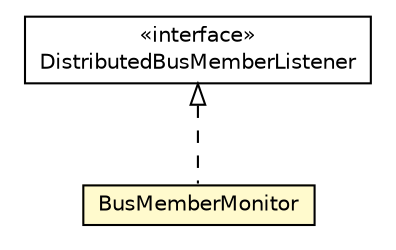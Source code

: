 #!/usr/local/bin/dot
#
# Class diagram 
# Generated by UMLGraph version R5_6-24-gf6e263 (http://www.umlgraph.org/)
#

digraph G {
	edge [fontname="Helvetica",fontsize=10,labelfontname="Helvetica",labelfontsize=10];
	node [fontname="Helvetica",fontsize=10,shape=plaintext];
	nodesep=0.25;
	ranksep=0.5;
	// org.universAAL.middleware.managers.distributedmw.api.DistributedBusMemberListener
	c2458755 [label=<<table title="org.universAAL.middleware.managers.distributedmw.api.DistributedBusMemberListener" border="0" cellborder="1" cellspacing="0" cellpadding="2" port="p" href="../../middleware/managers/distributedmw/api/DistributedBusMemberListener.html">
		<tr><td><table border="0" cellspacing="0" cellpadding="1">
<tr><td align="center" balign="center"> &#171;interface&#187; </td></tr>
<tr><td align="center" balign="center"> DistributedBusMemberListener </td></tr>
		</table></td></tr>
		</table>>, URL="../../middleware/managers/distributedmw/api/DistributedBusMemberListener.html", fontname="Helvetica", fontcolor="black", fontsize=10.0];
	// org.universAAL.tools.logmonitor.BusMemberMonitor
	c2460087 [label=<<table title="org.universAAL.tools.logmonitor.BusMemberMonitor" border="0" cellborder="1" cellspacing="0" cellpadding="2" port="p" bgcolor="lemonChiffon" href="./BusMemberMonitor.html">
		<tr><td><table border="0" cellspacing="0" cellpadding="1">
<tr><td align="center" balign="center"> BusMemberMonitor </td></tr>
		</table></td></tr>
		</table>>, URL="./BusMemberMonitor.html", fontname="Helvetica", fontcolor="black", fontsize=10.0];
	//org.universAAL.tools.logmonitor.BusMemberMonitor implements org.universAAL.middleware.managers.distributedmw.api.DistributedBusMemberListener
	c2458755:p -> c2460087:p [dir=back,arrowtail=empty,style=dashed];
}

